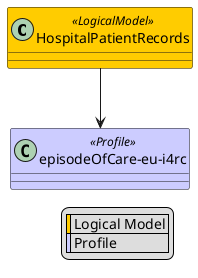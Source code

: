 @startuml
skinparam class {
    BackgroundColor<<LogicalModel>> #FFCC00
    BackgroundColor<<Profile>> #CCCCFF
}
skinparam linetype ortho
legend right
  | <#FFCC00> | Logical Model |
  | <#CCCCFF> | Profile |
endlegend
class "HospitalPatientRecords" <<LogicalModel>> [[StructureDefinition-HospitalPatientRecords.html]]
class "episodeOfCare-eu-i4rc" <<Profile>> [[StructureDefinition-episodeOfCare-eu-i4rc.html]]
"HospitalPatientRecords" --> "episodeOfCare-eu-i4rc"
@enduml